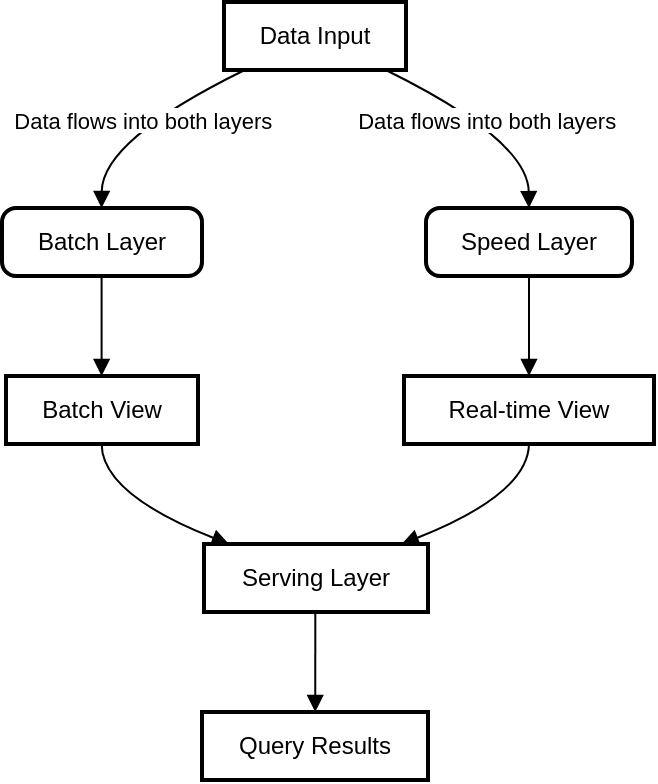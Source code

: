 <mxfile version="24.4.0" type="github">
  <diagram name="Page-1" id="uHAA7r36BLzu85HsUwe_">
    <mxGraphModel dx="1156" dy="892" grid="1" gridSize="10" guides="1" tooltips="1" connect="1" arrows="1" fold="1" page="1" pageScale="1" pageWidth="850" pageHeight="1100" math="0" shadow="0">
      <root>
        <mxCell id="0" />
        <mxCell id="1" parent="0" />
        <mxCell id="t_-YUnPWr_6-7EPFgJMs-1" value="Data Input" style="whiteSpace=wrap;strokeWidth=2;" vertex="1" parent="1">
          <mxGeometry x="131" y="20" width="91" height="34" as="geometry" />
        </mxCell>
        <mxCell id="t_-YUnPWr_6-7EPFgJMs-2" value="Batch Layer" style="rounded=1;absoluteArcSize=1;arcSize=14;whiteSpace=wrap;strokeWidth=2;" vertex="1" parent="1">
          <mxGeometry x="20" y="123" width="100" height="34" as="geometry" />
        </mxCell>
        <mxCell id="t_-YUnPWr_6-7EPFgJMs-3" value="Speed Layer" style="rounded=1;absoluteArcSize=1;arcSize=14;whiteSpace=wrap;strokeWidth=2;" vertex="1" parent="1">
          <mxGeometry x="232" y="123" width="103" height="34" as="geometry" />
        </mxCell>
        <mxCell id="t_-YUnPWr_6-7EPFgJMs-4" value="Batch View" style="whiteSpace=wrap;strokeWidth=2;" vertex="1" parent="1">
          <mxGeometry x="22" y="207" width="96" height="34" as="geometry" />
        </mxCell>
        <mxCell id="t_-YUnPWr_6-7EPFgJMs-5" value="Real-time View" style="whiteSpace=wrap;strokeWidth=2;" vertex="1" parent="1">
          <mxGeometry x="221" y="207" width="125" height="34" as="geometry" />
        </mxCell>
        <mxCell id="t_-YUnPWr_6-7EPFgJMs-6" value="Serving Layer" style="whiteSpace=wrap;strokeWidth=2;" vertex="1" parent="1">
          <mxGeometry x="121" y="291" width="112" height="34" as="geometry" />
        </mxCell>
        <mxCell id="t_-YUnPWr_6-7EPFgJMs-7" value="Query Results" style="whiteSpace=wrap;strokeWidth=2;" vertex="1" parent="1">
          <mxGeometry x="120" y="375" width="113" height="34" as="geometry" />
        </mxCell>
        <mxCell id="t_-YUnPWr_6-7EPFgJMs-8" value="Data flows into both layers" style="curved=1;startArrow=none;endArrow=block;exitX=0.114;exitY=1;entryX=0.498;entryY=0;rounded=0;" edge="1" parent="1" source="t_-YUnPWr_6-7EPFgJMs-1" target="t_-YUnPWr_6-7EPFgJMs-2">
          <mxGeometry relative="1" as="geometry">
            <Array as="points">
              <mxPoint x="70" y="89" />
            </Array>
          </mxGeometry>
        </mxCell>
        <mxCell id="t_-YUnPWr_6-7EPFgJMs-9" value="Data flows into both layers" style="curved=1;startArrow=none;endArrow=block;exitX=0.889;exitY=1;entryX=0.5;entryY=0;rounded=0;" edge="1" parent="1" source="t_-YUnPWr_6-7EPFgJMs-1" target="t_-YUnPWr_6-7EPFgJMs-3">
          <mxGeometry relative="1" as="geometry">
            <Array as="points">
              <mxPoint x="283" y="89" />
            </Array>
          </mxGeometry>
        </mxCell>
        <mxCell id="t_-YUnPWr_6-7EPFgJMs-10" value="" style="curved=1;startArrow=none;endArrow=block;exitX=0.498;exitY=1;entryX=0.498;entryY=0;rounded=0;" edge="1" parent="1" source="t_-YUnPWr_6-7EPFgJMs-2" target="t_-YUnPWr_6-7EPFgJMs-4">
          <mxGeometry relative="1" as="geometry">
            <Array as="points" />
          </mxGeometry>
        </mxCell>
        <mxCell id="t_-YUnPWr_6-7EPFgJMs-11" value="" style="curved=1;startArrow=none;endArrow=block;exitX=0.5;exitY=1;entryX=0.5;entryY=0;rounded=0;" edge="1" parent="1" source="t_-YUnPWr_6-7EPFgJMs-3" target="t_-YUnPWr_6-7EPFgJMs-5">
          <mxGeometry relative="1" as="geometry">
            <Array as="points" />
          </mxGeometry>
        </mxCell>
        <mxCell id="t_-YUnPWr_6-7EPFgJMs-12" value="" style="curved=1;startArrow=none;endArrow=block;exitX=0.498;exitY=1;entryX=0.111;entryY=0;rounded=0;" edge="1" parent="1" source="t_-YUnPWr_6-7EPFgJMs-4" target="t_-YUnPWr_6-7EPFgJMs-6">
          <mxGeometry relative="1" as="geometry">
            <Array as="points">
              <mxPoint x="70" y="266" />
            </Array>
          </mxGeometry>
        </mxCell>
        <mxCell id="t_-YUnPWr_6-7EPFgJMs-13" value="" style="curved=1;startArrow=none;endArrow=block;exitX=0.5;exitY=1;entryX=0.883;entryY=0;rounded=0;" edge="1" parent="1" source="t_-YUnPWr_6-7EPFgJMs-5" target="t_-YUnPWr_6-7EPFgJMs-6">
          <mxGeometry relative="1" as="geometry">
            <Array as="points">
              <mxPoint x="283" y="266" />
            </Array>
          </mxGeometry>
        </mxCell>
        <mxCell id="t_-YUnPWr_6-7EPFgJMs-14" value="" style="curved=1;startArrow=none;endArrow=block;exitX=0.497;exitY=1;entryX=0.501;entryY=0;rounded=0;" edge="1" parent="1" source="t_-YUnPWr_6-7EPFgJMs-6" target="t_-YUnPWr_6-7EPFgJMs-7">
          <mxGeometry relative="1" as="geometry">
            <Array as="points" />
          </mxGeometry>
        </mxCell>
      </root>
    </mxGraphModel>
  </diagram>
</mxfile>
